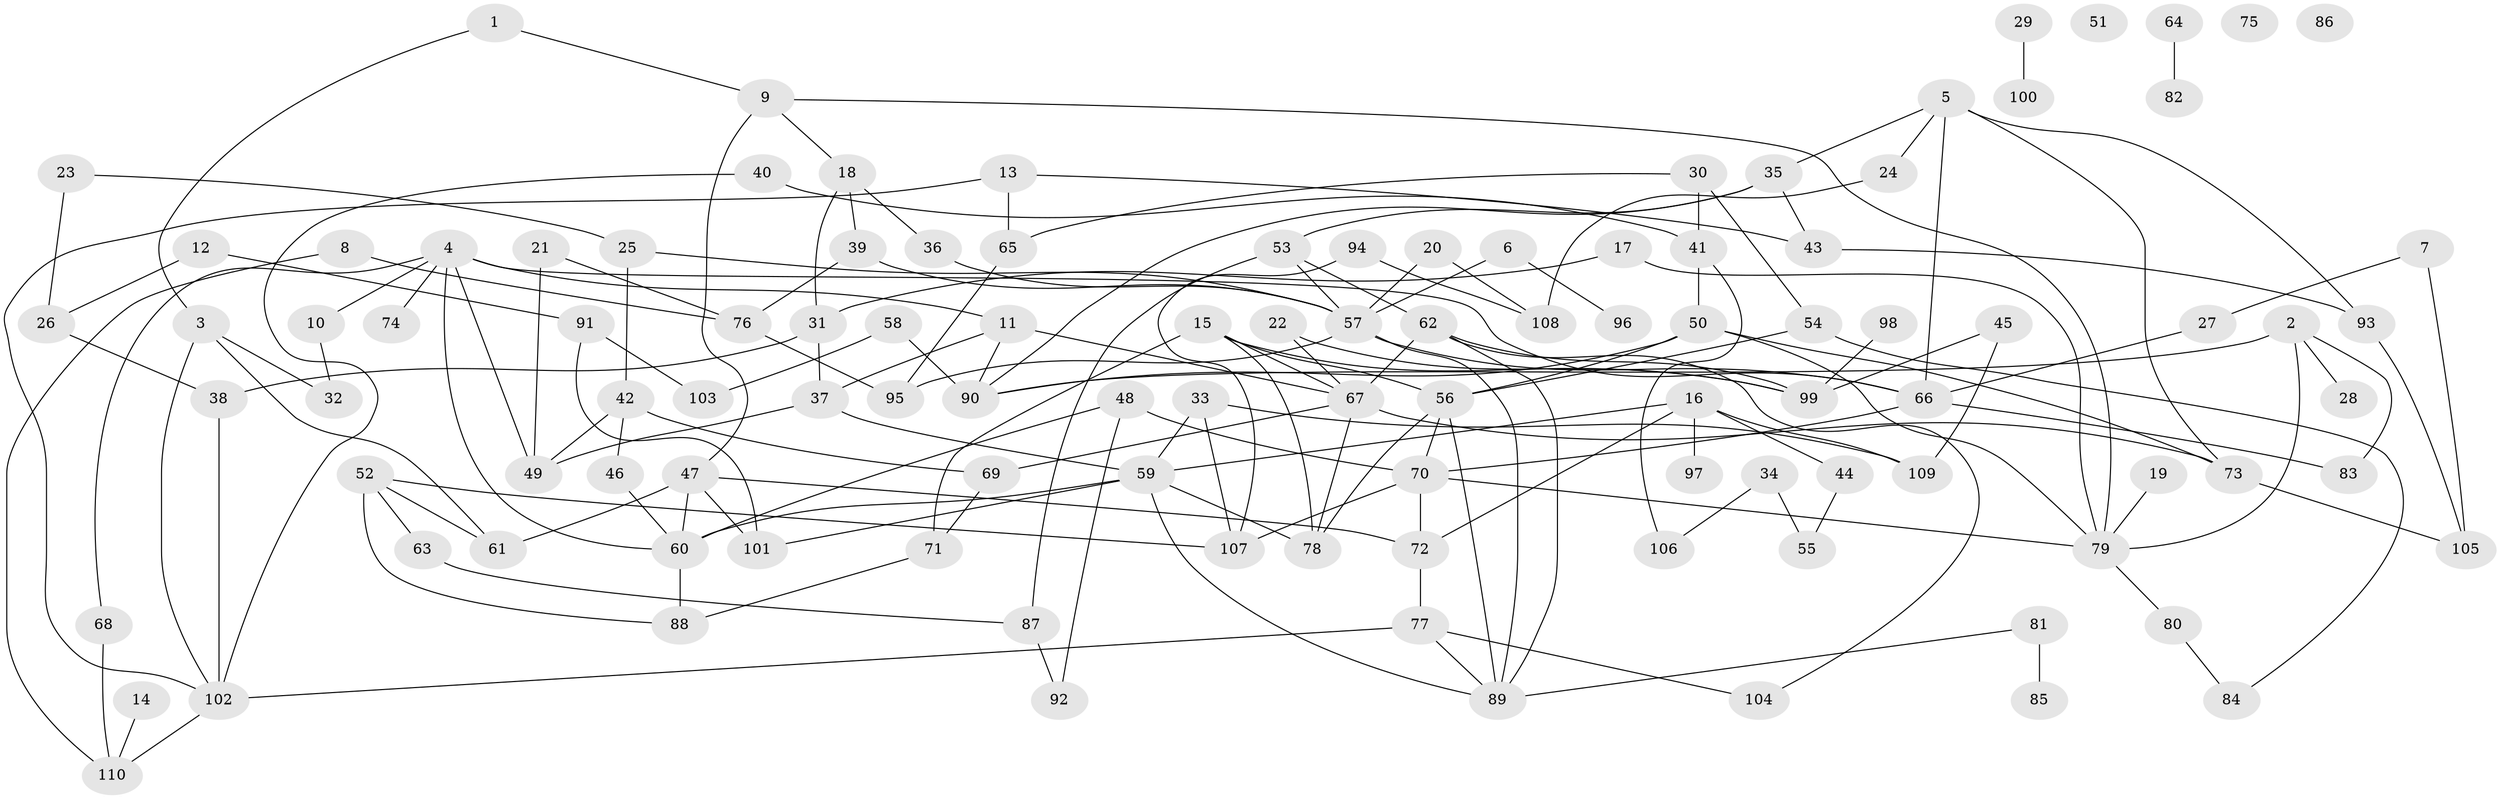 // coarse degree distribution, {9: 0.06818181818181818, 6: 0.09090909090909091, 11: 0.045454545454545456, 1: 0.11363636363636363, 2: 0.25, 3: 0.11363636363636363, 7: 0.022727272727272728, 4: 0.06818181818181818, 10: 0.045454545454545456, 0: 0.11363636363636363, 14: 0.022727272727272728, 5: 0.045454545454545456}
// Generated by graph-tools (version 1.1) at 2025/16/03/04/25 18:16:34]
// undirected, 110 vertices, 170 edges
graph export_dot {
graph [start="1"]
  node [color=gray90,style=filled];
  1;
  2;
  3;
  4;
  5;
  6;
  7;
  8;
  9;
  10;
  11;
  12;
  13;
  14;
  15;
  16;
  17;
  18;
  19;
  20;
  21;
  22;
  23;
  24;
  25;
  26;
  27;
  28;
  29;
  30;
  31;
  32;
  33;
  34;
  35;
  36;
  37;
  38;
  39;
  40;
  41;
  42;
  43;
  44;
  45;
  46;
  47;
  48;
  49;
  50;
  51;
  52;
  53;
  54;
  55;
  56;
  57;
  58;
  59;
  60;
  61;
  62;
  63;
  64;
  65;
  66;
  67;
  68;
  69;
  70;
  71;
  72;
  73;
  74;
  75;
  76;
  77;
  78;
  79;
  80;
  81;
  82;
  83;
  84;
  85;
  86;
  87;
  88;
  89;
  90;
  91;
  92;
  93;
  94;
  95;
  96;
  97;
  98;
  99;
  100;
  101;
  102;
  103;
  104;
  105;
  106;
  107;
  108;
  109;
  110;
  1 -- 3;
  1 -- 9;
  2 -- 28;
  2 -- 79;
  2 -- 83;
  2 -- 90;
  3 -- 32;
  3 -- 61;
  3 -- 102;
  4 -- 10;
  4 -- 11;
  4 -- 49;
  4 -- 60;
  4 -- 66;
  4 -- 68;
  4 -- 74;
  5 -- 24;
  5 -- 35;
  5 -- 66;
  5 -- 73;
  5 -- 93;
  6 -- 57;
  6 -- 96;
  7 -- 27;
  7 -- 105;
  8 -- 76;
  8 -- 110;
  9 -- 18;
  9 -- 47;
  9 -- 79;
  10 -- 32;
  11 -- 37;
  11 -- 67;
  11 -- 90;
  12 -- 26;
  12 -- 91;
  13 -- 43;
  13 -- 65;
  13 -- 102;
  14 -- 110;
  15 -- 56;
  15 -- 67;
  15 -- 71;
  15 -- 78;
  15 -- 99;
  16 -- 44;
  16 -- 59;
  16 -- 72;
  16 -- 97;
  16 -- 109;
  17 -- 31;
  17 -- 79;
  18 -- 31;
  18 -- 36;
  18 -- 39;
  19 -- 79;
  20 -- 57;
  20 -- 108;
  21 -- 49;
  21 -- 76;
  22 -- 67;
  22 -- 99;
  23 -- 25;
  23 -- 26;
  24 -- 108;
  25 -- 42;
  25 -- 57;
  26 -- 38;
  27 -- 66;
  29 -- 100;
  30 -- 41;
  30 -- 54;
  30 -- 65;
  31 -- 37;
  31 -- 38;
  33 -- 59;
  33 -- 107;
  33 -- 109;
  34 -- 55;
  34 -- 106;
  35 -- 43;
  35 -- 53;
  35 -- 90;
  36 -- 57;
  37 -- 49;
  37 -- 59;
  38 -- 102;
  39 -- 57;
  39 -- 76;
  40 -- 41;
  40 -- 102;
  41 -- 50;
  41 -- 106;
  42 -- 46;
  42 -- 49;
  42 -- 69;
  43 -- 93;
  44 -- 55;
  45 -- 99;
  45 -- 109;
  46 -- 60;
  47 -- 60;
  47 -- 61;
  47 -- 72;
  47 -- 101;
  48 -- 60;
  48 -- 70;
  48 -- 92;
  50 -- 56;
  50 -- 73;
  50 -- 79;
  50 -- 90;
  52 -- 61;
  52 -- 63;
  52 -- 88;
  52 -- 107;
  53 -- 57;
  53 -- 62;
  53 -- 87;
  54 -- 56;
  54 -- 84;
  56 -- 70;
  56 -- 78;
  56 -- 89;
  57 -- 66;
  57 -- 89;
  57 -- 95;
  58 -- 90;
  58 -- 103;
  59 -- 60;
  59 -- 78;
  59 -- 89;
  59 -- 101;
  60 -- 88;
  62 -- 67;
  62 -- 89;
  62 -- 99;
  62 -- 104;
  63 -- 87;
  64 -- 82;
  65 -- 95;
  66 -- 70;
  66 -- 83;
  67 -- 69;
  67 -- 73;
  67 -- 78;
  68 -- 110;
  69 -- 71;
  70 -- 72;
  70 -- 79;
  70 -- 107;
  71 -- 88;
  72 -- 77;
  73 -- 105;
  76 -- 95;
  77 -- 89;
  77 -- 102;
  77 -- 104;
  79 -- 80;
  80 -- 84;
  81 -- 85;
  81 -- 89;
  87 -- 92;
  91 -- 101;
  91 -- 103;
  93 -- 105;
  94 -- 107;
  94 -- 108;
  98 -- 99;
  102 -- 110;
}
